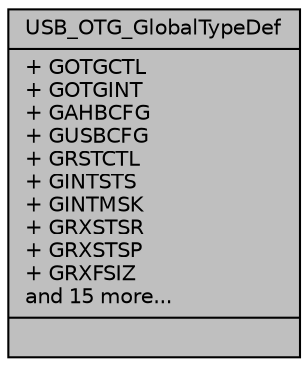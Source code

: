 digraph "USB_OTG_GlobalTypeDef"
{
  edge [fontname="Helvetica",fontsize="10",labelfontname="Helvetica",labelfontsize="10"];
  node [fontname="Helvetica",fontsize="10",shape=record];
  Node1 [label="{USB_OTG_GlobalTypeDef\n|+ GOTGCTL\l+ GOTGINT\l+ GAHBCFG\l+ GUSBCFG\l+ GRSTCTL\l+ GINTSTS\l+ GINTMSK\l+ GRXSTSR\l+ GRXSTSP\l+ GRXFSIZ\land 15 more...\l|}",height=0.2,width=0.4,color="black", fillcolor="grey75", style="filled", fontcolor="black"];
}
